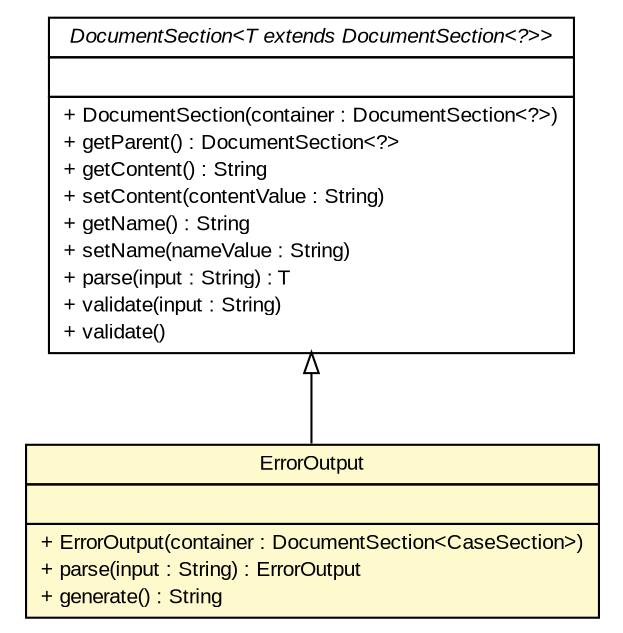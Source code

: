 #!/usr/local/bin/dot
#
# Class diagram 
# Generated by UMLGraph version R5_6 (http://www.umlgraph.org/)
#

digraph G {
	edge [fontname="arial",fontsize=10,labelfontname="arial",labelfontsize=10];
	node [fontname="arial",fontsize=10,shape=plaintext];
	nodesep=0.25;
	ranksep=0.5;
	// com.github.mkolisnyk.aerial.document.ErrorOutput
	c1785 [label=<<table title="com.github.mkolisnyk.aerial.document.ErrorOutput" border="0" cellborder="1" cellspacing="0" cellpadding="2" port="p" bgcolor="lemonChiffon" href="./ErrorOutput.html">
		<tr><td><table border="0" cellspacing="0" cellpadding="1">
<tr><td align="center" balign="center"> ErrorOutput </td></tr>
		</table></td></tr>
		<tr><td><table border="0" cellspacing="0" cellpadding="1">
<tr><td align="left" balign="left">  </td></tr>
		</table></td></tr>
		<tr><td><table border="0" cellspacing="0" cellpadding="1">
<tr><td align="left" balign="left"> + ErrorOutput(container : DocumentSection&lt;CaseSection&gt;) </td></tr>
<tr><td align="left" balign="left"> + parse(input : String) : ErrorOutput </td></tr>
<tr><td align="left" balign="left"> + generate() : String </td></tr>
		</table></td></tr>
		</table>>, URL="./ErrorOutput.html", fontname="arial", fontcolor="black", fontsize=10.0];
	// com.github.mkolisnyk.aerial.document.DocumentSection<T extends com.github.mkolisnyk.aerial.document.DocumentSection<?>>
	c1786 [label=<<table title="com.github.mkolisnyk.aerial.document.DocumentSection" border="0" cellborder="1" cellspacing="0" cellpadding="2" port="p" href="./DocumentSection.html">
		<tr><td><table border="0" cellspacing="0" cellpadding="1">
<tr><td align="center" balign="center"><font face="arial italic"> DocumentSection&lt;T extends DocumentSection&lt;?&gt;&gt; </font></td></tr>
		</table></td></tr>
		<tr><td><table border="0" cellspacing="0" cellpadding="1">
<tr><td align="left" balign="left">  </td></tr>
		</table></td></tr>
		<tr><td><table border="0" cellspacing="0" cellpadding="1">
<tr><td align="left" balign="left"> + DocumentSection(container : DocumentSection&lt;?&gt;) </td></tr>
<tr><td align="left" balign="left"> + getParent() : DocumentSection&lt;?&gt; </td></tr>
<tr><td align="left" balign="left"> + getContent() : String </td></tr>
<tr><td align="left" balign="left"> + setContent(contentValue : String) </td></tr>
<tr><td align="left" balign="left"> + getName() : String </td></tr>
<tr><td align="left" balign="left"> + setName(nameValue : String) </td></tr>
<tr><td align="left" balign="left"> + parse(input : String) : T </td></tr>
<tr><td align="left" balign="left"> + validate(input : String) </td></tr>
<tr><td align="left" balign="left"> + validate() </td></tr>
		</table></td></tr>
		</table>>, URL="./DocumentSection.html", fontname="arial", fontcolor="black", fontsize=10.0];
	//com.github.mkolisnyk.aerial.document.ErrorOutput extends com.github.mkolisnyk.aerial.document.DocumentSection<com.github.mkolisnyk.aerial.document.ErrorOutput>
	c1786:p -> c1785:p [dir=back,arrowtail=empty];
}


